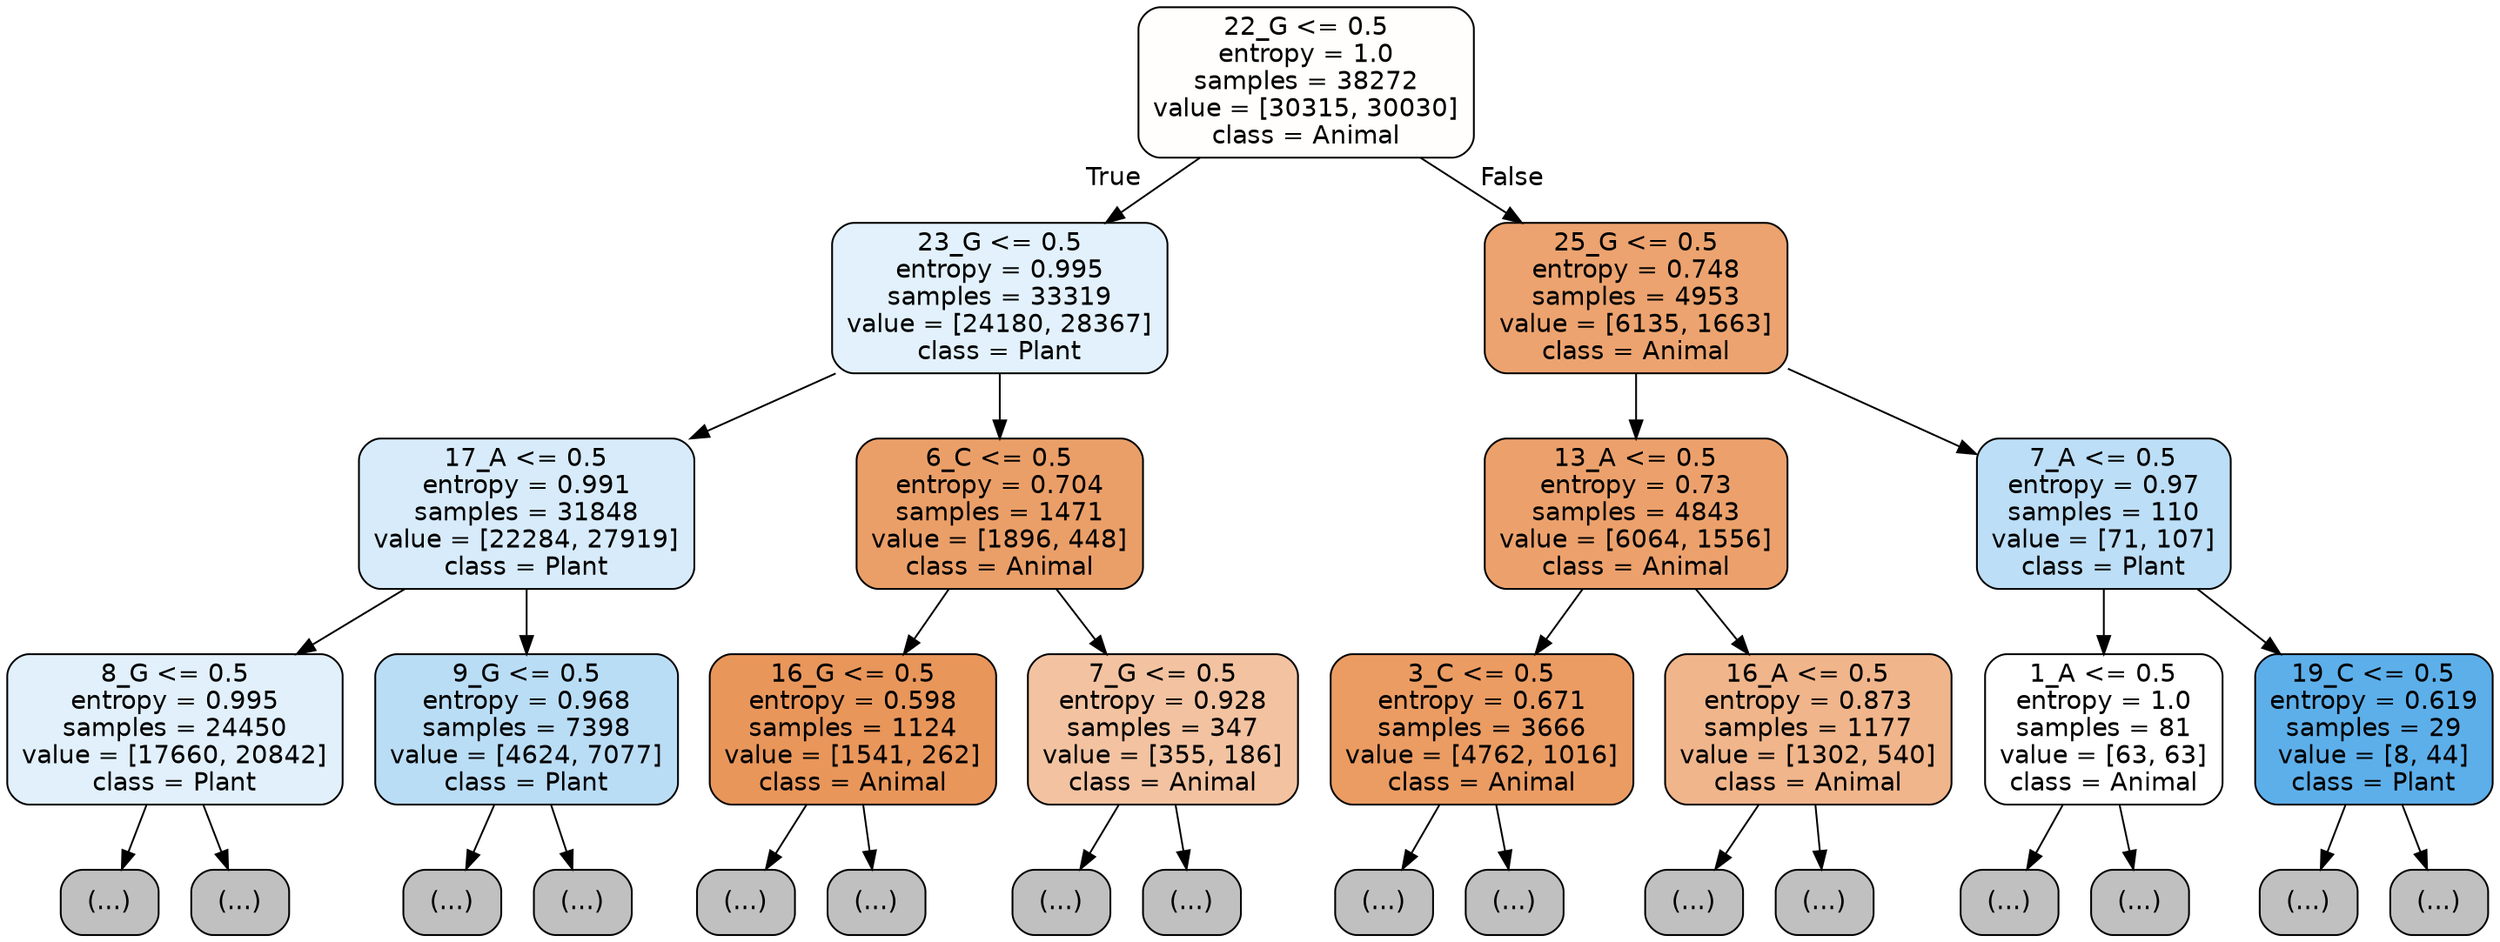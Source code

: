 digraph Tree {
node [shape=box, style="filled, rounded", color="black", fontname="helvetica"] ;
edge [fontname="helvetica"] ;
0 [label="22_G <= 0.5\nentropy = 1.0\nsamples = 38272\nvalue = [30315, 30030]\nclass = Animal", fillcolor="#fffefd"] ;
1 [label="23_G <= 0.5\nentropy = 0.995\nsamples = 33319\nvalue = [24180, 28367]\nclass = Plant", fillcolor="#e2f1fb"] ;
0 -> 1 [labeldistance=2.5, labelangle=45, headlabel="True"] ;
2 [label="17_A <= 0.5\nentropy = 0.991\nsamples = 31848\nvalue = [22284, 27919]\nclass = Plant", fillcolor="#d7ebfa"] ;
1 -> 2 ;
3 [label="8_G <= 0.5\nentropy = 0.995\nsamples = 24450\nvalue = [17660, 20842]\nclass = Plant", fillcolor="#e1f0fb"] ;
2 -> 3 ;
4 [label="(...)", fillcolor="#C0C0C0"] ;
3 -> 4 ;
8305 [label="(...)", fillcolor="#C0C0C0"] ;
3 -> 8305 ;
11298 [label="9_G <= 0.5\nentropy = 0.968\nsamples = 7398\nvalue = [4624, 7077]\nclass = Plant", fillcolor="#baddf6"] ;
2 -> 11298 ;
11299 [label="(...)", fillcolor="#C0C0C0"] ;
11298 -> 11299 ;
13732 [label="(...)", fillcolor="#C0C0C0"] ;
11298 -> 13732 ;
14529 [label="6_C <= 0.5\nentropy = 0.704\nsamples = 1471\nvalue = [1896, 448]\nclass = Animal", fillcolor="#eb9f68"] ;
1 -> 14529 ;
14530 [label="16_G <= 0.5\nentropy = 0.598\nsamples = 1124\nvalue = [1541, 262]\nclass = Animal", fillcolor="#e9965b"] ;
14529 -> 14530 ;
14531 [label="(...)", fillcolor="#C0C0C0"] ;
14530 -> 14531 ;
14850 [label="(...)", fillcolor="#C0C0C0"] ;
14530 -> 14850 ;
14971 [label="7_G <= 0.5\nentropy = 0.928\nsamples = 347\nvalue = [355, 186]\nclass = Animal", fillcolor="#f3c3a1"] ;
14529 -> 14971 ;
14972 [label="(...)", fillcolor="#C0C0C0"] ;
14971 -> 14972 ;
15069 [label="(...)", fillcolor="#C0C0C0"] ;
14971 -> 15069 ;
15088 [label="25_G <= 0.5\nentropy = 0.748\nsamples = 4953\nvalue = [6135, 1663]\nclass = Animal", fillcolor="#eca36f"] ;
0 -> 15088 [labeldistance=2.5, labelangle=-45, headlabel="False"] ;
15089 [label="13_A <= 0.5\nentropy = 0.73\nsamples = 4843\nvalue = [6064, 1556]\nclass = Animal", fillcolor="#eca16c"] ;
15088 -> 15089 ;
15090 [label="3_C <= 0.5\nentropy = 0.671\nsamples = 3666\nvalue = [4762, 1016]\nclass = Animal", fillcolor="#eb9c63"] ;
15089 -> 15090 ;
15091 [label="(...)", fillcolor="#C0C0C0"] ;
15090 -> 15091 ;
16166 [label="(...)", fillcolor="#C0C0C0"] ;
15090 -> 16166 ;
16555 [label="16_A <= 0.5\nentropy = 0.873\nsamples = 1177\nvalue = [1302, 540]\nclass = Animal", fillcolor="#f0b58b"] ;
15089 -> 16555 ;
16556 [label="(...)", fillcolor="#C0C0C0"] ;
16555 -> 16556 ;
16911 [label="(...)", fillcolor="#C0C0C0"] ;
16555 -> 16911 ;
17050 [label="7_A <= 0.5\nentropy = 0.97\nsamples = 110\nvalue = [71, 107]\nclass = Plant", fillcolor="#bcdef6"] ;
15088 -> 17050 ;
17051 [label="1_A <= 0.5\nentropy = 1.0\nsamples = 81\nvalue = [63, 63]\nclass = Animal", fillcolor="#ffffff"] ;
17050 -> 17051 ;
17052 [label="(...)", fillcolor="#C0C0C0"] ;
17051 -> 17052 ;
17089 [label="(...)", fillcolor="#C0C0C0"] ;
17051 -> 17089 ;
17094 [label="19_C <= 0.5\nentropy = 0.619\nsamples = 29\nvalue = [8, 44]\nclass = Plant", fillcolor="#5dafea"] ;
17050 -> 17094 ;
17095 [label="(...)", fillcolor="#C0C0C0"] ;
17094 -> 17095 ;
17106 [label="(...)", fillcolor="#C0C0C0"] ;
17094 -> 17106 ;
}
